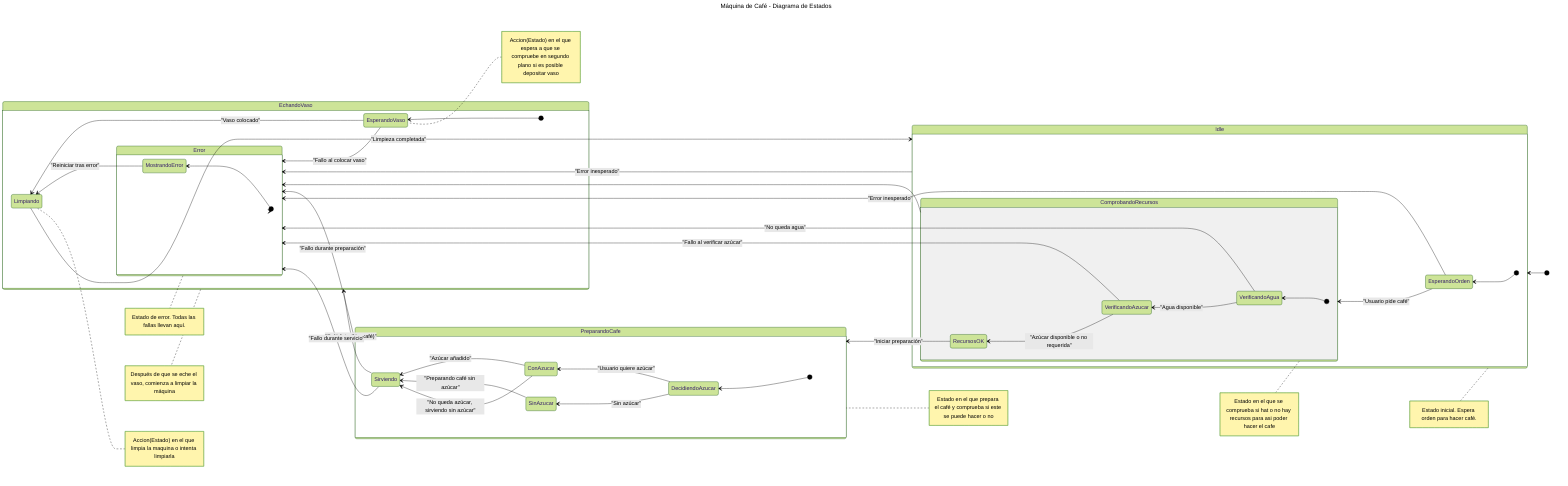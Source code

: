 ---
config:
  theme: forest
title: Máquina de Café - Diagrama de Estados
---
stateDiagram-v2
    direction RL
    state Idle {
        direction TB
        [*] --> EsperandoOrden
        EsperandoOrden --> ComprobandoRecursos: "Usuario pide café"
        state ComprobandoRecursos {
            direction TB
            [*] --> VerificandoAgua
            VerificandoAgua --> VerificandoAzucar: "Agua disponible"
            VerificandoAzucar --> RecursosOK: "Azúcar disponible o no requerida"
        }
    }
    state Error {
        direction TB
        [*] --> MostrandoError
    }
    state PreparandoCafe {
        direction TB
        [*] --> DecidiendoAzucar
        DecidiendoAzucar --> ConAzucar: "Usuario quiere azúcar"
        DecidiendoAzucar --> SinAzucar: "Sin azúcar"
        ConAzucar --> Sirviendo: "Azúcar añadido"
        SinAzucar --> Sirviendo: "Preparando café sin azúcar"
    }
    state EchandoVaso {
        direction TB
        [*] --> EsperandoVaso
        EsperandoVaso --> Limpiando: "Vaso colocado"
        EsperandoVaso --> Error: "Fallo al colocar vaso"
    }
    [*] --> Idle
    Idle --> Error: "Error inesperado"
    ComprobandoRecursos --> Error
    PreparandoCafe --> Error: "Fallo durante preparación"
    EchandoVaso --> Error
    MostrandoError --> Limpiando: "Reiniciar tras error"
    EsperandoOrden --> Error: "Error inesperado"
    VerificandoAgua --> Error: "No queda agua"
    VerificandoAzucar --> Error: "Fallo al verificar azúcar"
    RecursosOK --> PreparandoCafe: "Iniciar preparación"
    ConAzucar --> Sirviendo: "No queda azúcar, sirviendo sin azúcar"
    Sirviendo --> EchandoVaso: "Café listo (Nescafé)"
    Sirviendo --> Error: "Fallo durante servicio"
    Limpiando --> Idle: "Limpieza completada"
    note right of Error: Estado de error. Todas las fallas llevan aquí.
    note right of Idle: Estado inicial. Espera orden para hacer café.
    note right of EchandoVaso: Después de que se eche el vaso, comienza a limpiar la máquina
    note left of PreparandoCafe: Estado en el que prepara el café y comprueba si este se puede hacer o no
    note right of ComprobandoRecursos: Estado en el que se comprueba si hat o no hay recursos para asi poder hacer el cafe
    note left of Limpiando : Accion(Estado) en el que limpia la maquina o intenta limpiarla
    note left of EsperandoVaso : Accion(Estado) en el que espera a que se compruebe en segundo plano si es posible depositar vaso
